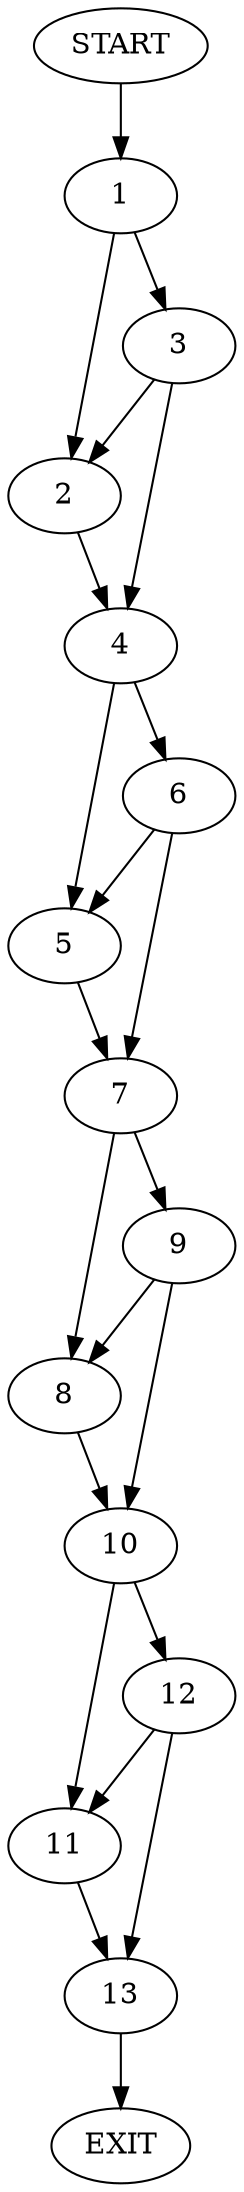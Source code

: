 digraph {
0 [label="START"]
14 [label="EXIT"]
0 -> 1
1 -> 2
1 -> 3
3 -> 2
3 -> 4
2 -> 4
4 -> 5
4 -> 6
5 -> 7
6 -> 5
6 -> 7
7 -> 8
7 -> 9
9 -> 8
9 -> 10
8 -> 10
10 -> 11
10 -> 12
12 -> 13
12 -> 11
11 -> 13
13 -> 14
}
